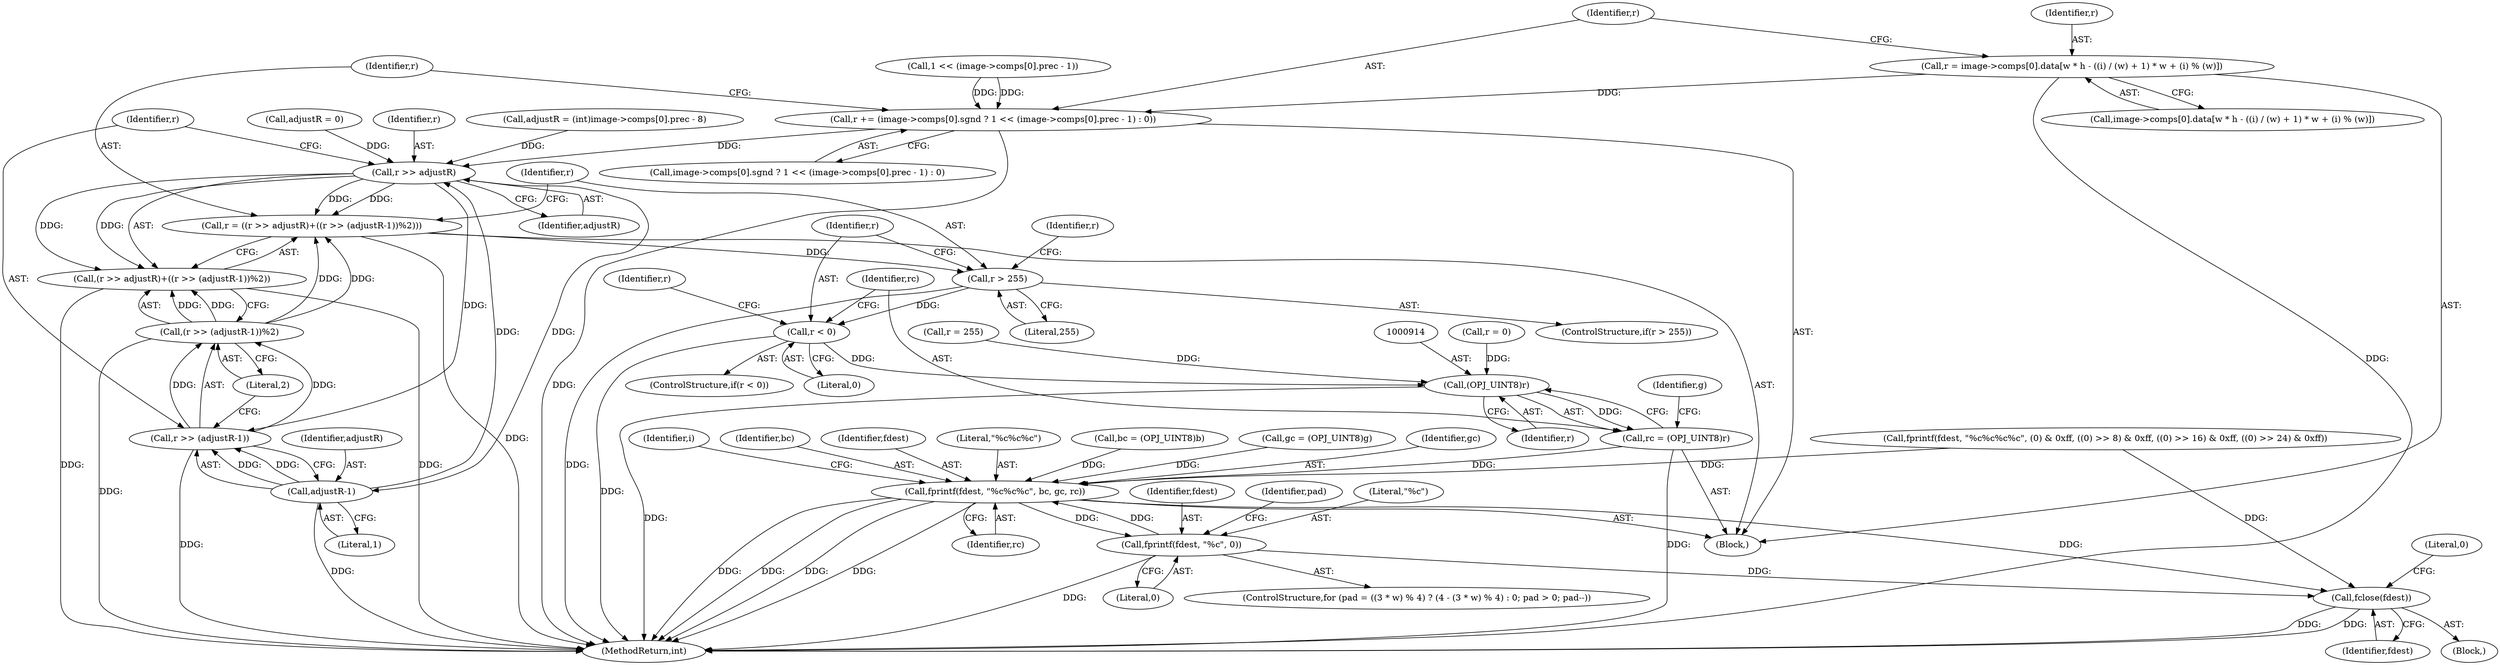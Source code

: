 digraph "0_openjpeg_15f081c89650dccee4aa4ae66f614c3fdb268767_3@array" {
"1000835" [label="(Call,r = image->comps[0].data[w * h - ((i) / (w) + 1) * w + (i) % (w)])"];
"1000861" [label="(Call,r += (image->comps[0].sgnd ? 1 << (image->comps[0].prec - 1) : 0))"];
"1000886" [label="(Call,r >> adjustR)"];
"1000883" [label="(Call,r = ((r >> adjustR)+((r >> (adjustR-1))%2)))"];
"1000897" [label="(Call,r > 255)"];
"1000905" [label="(Call,r < 0)"];
"1000913" [label="(Call,(OPJ_UINT8)r)"];
"1000911" [label="(Call,rc = (OPJ_UINT8)r)"];
"1001078" [label="(Call,fprintf(fdest, \"%c%c%c\", bc, gc, rc))"];
"1001115" [label="(Call,fprintf(fdest, \"%c\", 0))"];
"1001119" [label="(Call,fclose(fdest))"];
"1000885" [label="(Call,(r >> adjustR)+((r >> (adjustR-1))%2))"];
"1000890" [label="(Call,r >> (adjustR-1))"];
"1000889" [label="(Call,(r >> (adjustR-1))%2)"];
"1000892" [label="(Call,adjustR-1)"];
"1001119" [label="(Call,fclose(fdest))"];
"1000892" [label="(Call,adjustR-1)"];
"1000908" [label="(Call,r = 0)"];
"1000889" [label="(Call,(r >> (adjustR-1))%2)"];
"1001118" [label="(Literal,0)"];
"1001742" [label="(Literal,0)"];
"1000895" [label="(Literal,2)"];
"1000896" [label="(ControlStructure,if(r > 255))"];
"1000898" [label="(Identifier,r)"];
"1000907" [label="(Literal,0)"];
"1001082" [label="(Identifier,gc)"];
"1000886" [label="(Call,r >> adjustR)"];
"1001116" [label="(Identifier,fdest)"];
"1000915" [label="(Identifier,r)"];
"1000887" [label="(Identifier,r)"];
"1001093" [label="(ControlStructure,for (pad = ((3 * w) % 4) ? (4 - (3 * w) % 4) : 0; pad > 0; pad--))"];
"1000897" [label="(Call,r > 255)"];
"1000894" [label="(Literal,1)"];
"1001743" [label="(MethodReturn,int)"];
"1000901" [label="(Identifier,r)"];
"1000899" [label="(Literal,255)"];
"1000883" [label="(Call,r = ((r >> adjustR)+((r >> (adjustR-1))%2)))"];
"1000909" [label="(Identifier,r)"];
"1000885" [label="(Call,(r >> adjustR)+((r >> (adjustR-1))%2))"];
"1001083" [label="(Identifier,rc)"];
"1000862" [label="(Identifier,r)"];
"1001088" [label="(Identifier,i)"];
"1001114" [label="(Identifier,pad)"];
"1000884" [label="(Identifier,r)"];
"1001081" [label="(Identifier,bc)"];
"1000837" [label="(Call,image->comps[0].data[w * h - ((i) / (w) + 1) * w + (i) % (w)])"];
"1000836" [label="(Identifier,r)"];
"1000863" [label="(Call,image->comps[0].sgnd ? 1 << (image->comps[0].prec - 1) : 0)"];
"1000871" [label="(Call,1 << (image->comps[0].prec - 1))"];
"1001079" [label="(Identifier,fdest)"];
"1000893" [label="(Identifier,adjustR)"];
"1000828" [label="(Block,)"];
"1000906" [label="(Identifier,r)"];
"1000861" [label="(Call,r += (image->comps[0].sgnd ? 1 << (image->comps[0].prec - 1) : 0))"];
"1000905" [label="(Call,r < 0)"];
"1000913" [label="(Call,(OPJ_UINT8)r)"];
"1000912" [label="(Identifier,rc)"];
"1001078" [label="(Call,fprintf(fdest, \"%c%c%c\", bc, gc, rc))"];
"1000717" [label="(Call,adjustR = (int)image->comps[0].prec - 8)"];
"1000900" [label="(Call,r = 255)"];
"1000888" [label="(Identifier,adjustR)"];
"1001117" [label="(Literal,\"%c\")"];
"1000253" [label="(Block,)"];
"1000890" [label="(Call,r >> (adjustR-1))"];
"1000904" [label="(ControlStructure,if(r < 0))"];
"1000740" [label="(Call,adjustR = 0)"];
"1001080" [label="(Literal,\"%c%c%c\")"];
"1001120" [label="(Identifier,fdest)"];
"1000917" [label="(Identifier,g)"];
"1001073" [label="(Call,bc = (OPJ_UINT8)b)"];
"1000891" [label="(Identifier,r)"];
"1000911" [label="(Call,rc = (OPJ_UINT8)r)"];
"1000835" [label="(Call,r = image->comps[0].data[w * h - ((i) / (w) + 1) * w + (i) % (w)])"];
"1001115" [label="(Call,fprintf(fdest, \"%c\", 0))"];
"1000685" [label="(Call,fprintf(fdest, \"%c%c%c%c\", (0) & 0xff, ((0) >> 8) & 0xff, ((0) >> 16) & 0xff, ((0) >> 24) & 0xff))"];
"1000992" [label="(Call,gc = (OPJ_UINT8)g)"];
"1000835" -> "1000828"  [label="AST: "];
"1000835" -> "1000837"  [label="CFG: "];
"1000836" -> "1000835"  [label="AST: "];
"1000837" -> "1000835"  [label="AST: "];
"1000862" -> "1000835"  [label="CFG: "];
"1000835" -> "1001743"  [label="DDG: "];
"1000835" -> "1000861"  [label="DDG: "];
"1000861" -> "1000828"  [label="AST: "];
"1000861" -> "1000863"  [label="CFG: "];
"1000862" -> "1000861"  [label="AST: "];
"1000863" -> "1000861"  [label="AST: "];
"1000884" -> "1000861"  [label="CFG: "];
"1000861" -> "1001743"  [label="DDG: "];
"1000871" -> "1000861"  [label="DDG: "];
"1000871" -> "1000861"  [label="DDG: "];
"1000861" -> "1000886"  [label="DDG: "];
"1000886" -> "1000885"  [label="AST: "];
"1000886" -> "1000888"  [label="CFG: "];
"1000887" -> "1000886"  [label="AST: "];
"1000888" -> "1000886"  [label="AST: "];
"1000891" -> "1000886"  [label="CFG: "];
"1000886" -> "1000883"  [label="DDG: "];
"1000886" -> "1000883"  [label="DDG: "];
"1000886" -> "1000885"  [label="DDG: "];
"1000886" -> "1000885"  [label="DDG: "];
"1000892" -> "1000886"  [label="DDG: "];
"1000740" -> "1000886"  [label="DDG: "];
"1000717" -> "1000886"  [label="DDG: "];
"1000886" -> "1000890"  [label="DDG: "];
"1000886" -> "1000892"  [label="DDG: "];
"1000883" -> "1000828"  [label="AST: "];
"1000883" -> "1000885"  [label="CFG: "];
"1000884" -> "1000883"  [label="AST: "];
"1000885" -> "1000883"  [label="AST: "];
"1000898" -> "1000883"  [label="CFG: "];
"1000883" -> "1001743"  [label="DDG: "];
"1000889" -> "1000883"  [label="DDG: "];
"1000889" -> "1000883"  [label="DDG: "];
"1000883" -> "1000897"  [label="DDG: "];
"1000897" -> "1000896"  [label="AST: "];
"1000897" -> "1000899"  [label="CFG: "];
"1000898" -> "1000897"  [label="AST: "];
"1000899" -> "1000897"  [label="AST: "];
"1000901" -> "1000897"  [label="CFG: "];
"1000906" -> "1000897"  [label="CFG: "];
"1000897" -> "1001743"  [label="DDG: "];
"1000897" -> "1000905"  [label="DDG: "];
"1000905" -> "1000904"  [label="AST: "];
"1000905" -> "1000907"  [label="CFG: "];
"1000906" -> "1000905"  [label="AST: "];
"1000907" -> "1000905"  [label="AST: "];
"1000909" -> "1000905"  [label="CFG: "];
"1000912" -> "1000905"  [label="CFG: "];
"1000905" -> "1001743"  [label="DDG: "];
"1000905" -> "1000913"  [label="DDG: "];
"1000913" -> "1000911"  [label="AST: "];
"1000913" -> "1000915"  [label="CFG: "];
"1000914" -> "1000913"  [label="AST: "];
"1000915" -> "1000913"  [label="AST: "];
"1000911" -> "1000913"  [label="CFG: "];
"1000913" -> "1001743"  [label="DDG: "];
"1000913" -> "1000911"  [label="DDG: "];
"1000900" -> "1000913"  [label="DDG: "];
"1000908" -> "1000913"  [label="DDG: "];
"1000911" -> "1000828"  [label="AST: "];
"1000912" -> "1000911"  [label="AST: "];
"1000917" -> "1000911"  [label="CFG: "];
"1000911" -> "1001743"  [label="DDG: "];
"1000911" -> "1001078"  [label="DDG: "];
"1001078" -> "1000828"  [label="AST: "];
"1001078" -> "1001083"  [label="CFG: "];
"1001079" -> "1001078"  [label="AST: "];
"1001080" -> "1001078"  [label="AST: "];
"1001081" -> "1001078"  [label="AST: "];
"1001082" -> "1001078"  [label="AST: "];
"1001083" -> "1001078"  [label="AST: "];
"1001088" -> "1001078"  [label="CFG: "];
"1001078" -> "1001743"  [label="DDG: "];
"1001078" -> "1001743"  [label="DDG: "];
"1001078" -> "1001743"  [label="DDG: "];
"1001078" -> "1001743"  [label="DDG: "];
"1001115" -> "1001078"  [label="DDG: "];
"1000685" -> "1001078"  [label="DDG: "];
"1001073" -> "1001078"  [label="DDG: "];
"1000992" -> "1001078"  [label="DDG: "];
"1001078" -> "1001115"  [label="DDG: "];
"1001078" -> "1001119"  [label="DDG: "];
"1001115" -> "1001093"  [label="AST: "];
"1001115" -> "1001118"  [label="CFG: "];
"1001116" -> "1001115"  [label="AST: "];
"1001117" -> "1001115"  [label="AST: "];
"1001118" -> "1001115"  [label="AST: "];
"1001114" -> "1001115"  [label="CFG: "];
"1001115" -> "1001743"  [label="DDG: "];
"1001115" -> "1001119"  [label="DDG: "];
"1001119" -> "1000253"  [label="AST: "];
"1001119" -> "1001120"  [label="CFG: "];
"1001120" -> "1001119"  [label="AST: "];
"1001742" -> "1001119"  [label="CFG: "];
"1001119" -> "1001743"  [label="DDG: "];
"1001119" -> "1001743"  [label="DDG: "];
"1000685" -> "1001119"  [label="DDG: "];
"1000885" -> "1000889"  [label="CFG: "];
"1000889" -> "1000885"  [label="AST: "];
"1000885" -> "1001743"  [label="DDG: "];
"1000885" -> "1001743"  [label="DDG: "];
"1000889" -> "1000885"  [label="DDG: "];
"1000889" -> "1000885"  [label="DDG: "];
"1000890" -> "1000889"  [label="AST: "];
"1000890" -> "1000892"  [label="CFG: "];
"1000891" -> "1000890"  [label="AST: "];
"1000892" -> "1000890"  [label="AST: "];
"1000895" -> "1000890"  [label="CFG: "];
"1000890" -> "1001743"  [label="DDG: "];
"1000890" -> "1000889"  [label="DDG: "];
"1000890" -> "1000889"  [label="DDG: "];
"1000892" -> "1000890"  [label="DDG: "];
"1000892" -> "1000890"  [label="DDG: "];
"1000889" -> "1000895"  [label="CFG: "];
"1000895" -> "1000889"  [label="AST: "];
"1000889" -> "1001743"  [label="DDG: "];
"1000892" -> "1000894"  [label="CFG: "];
"1000893" -> "1000892"  [label="AST: "];
"1000894" -> "1000892"  [label="AST: "];
"1000892" -> "1001743"  [label="DDG: "];
}
